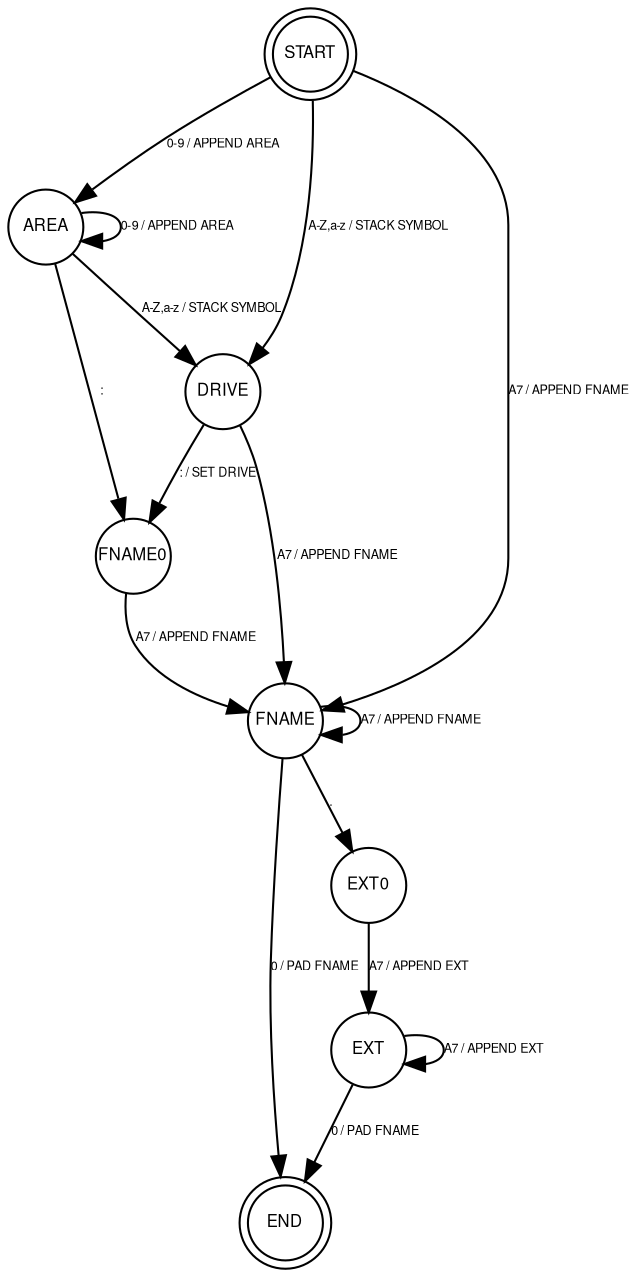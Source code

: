 digraph instruction_size {
	
    fontname="Helvetica,Arial,sans-serif"
	
    node [fontname="Helvetica,Arial,sans-serif", fontsize=8, width=0.5, fixedsize=true]
	edge [fontname="Helvetica,Arial,sans-serif", fontsize=6, len=1.5]
	
    rankdir=TB

	node [shape = doublecircle]
    
    START, END
	
    node [shape = circle]
    
    START -> AREA [label="0-9 / APPEND AREA"]
    START -> DRIVE [label="A-Z,a-z / STACK SYMBOL"]
    START -> FNAME [label="A7 / APPEND FNAME"]
    

    AREA -> AREA [label="0-9 / APPEND AREA"]
    AREA -> DRIVE [label="A-Z,a-z / STACK SYMBOL"]
    AREA -> FNAME0 [label=":"]

    DRIVE -> FNAME0 [label=": / SET DRIVE"]
    DRIVE -> FNAME [label="A7 / APPEND FNAME"]

    FNAME0 -> FNAME [label="A7 / APPEND FNAME"]
    
    FNAME -> FNAME [label="A7 / APPEND FNAME"]
    FNAME -> END [label="0 / PAD FNAME"]

    FNAME -> EXT0 [label="."]
    EXT0 -> EXT [label="A7 / APPEND EXT"]
    EXT -> EXT [label="A7 / APPEND EXT"]
    EXT -> END [label="0 / PAD FNAME"]

}